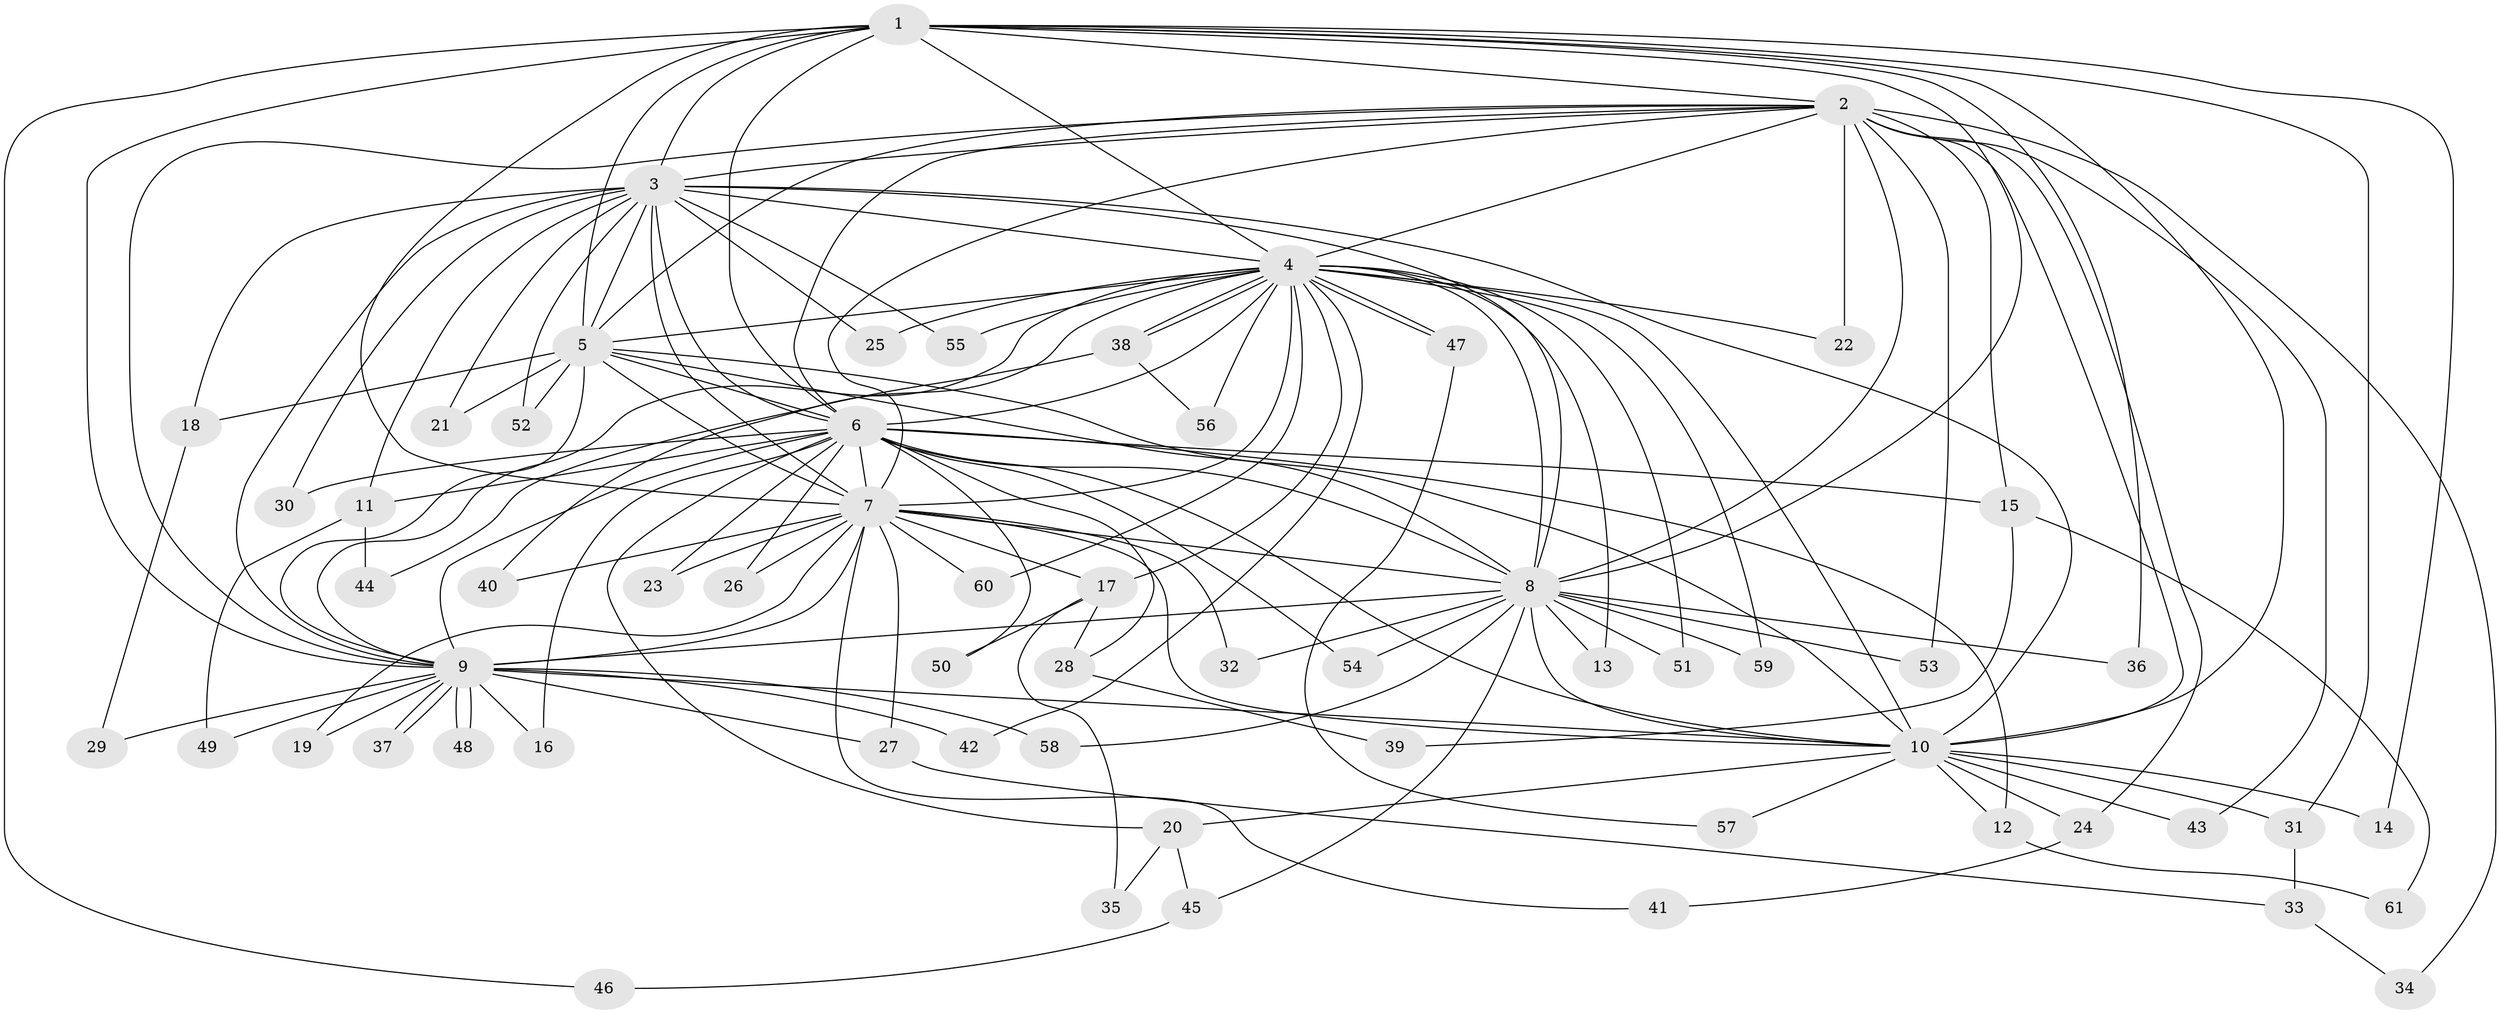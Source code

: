 // Generated by graph-tools (version 1.1) at 2025/01/03/09/25 03:01:15]
// undirected, 61 vertices, 147 edges
graph export_dot {
graph [start="1"]
  node [color=gray90,style=filled];
  1;
  2;
  3;
  4;
  5;
  6;
  7;
  8;
  9;
  10;
  11;
  12;
  13;
  14;
  15;
  16;
  17;
  18;
  19;
  20;
  21;
  22;
  23;
  24;
  25;
  26;
  27;
  28;
  29;
  30;
  31;
  32;
  33;
  34;
  35;
  36;
  37;
  38;
  39;
  40;
  41;
  42;
  43;
  44;
  45;
  46;
  47;
  48;
  49;
  50;
  51;
  52;
  53;
  54;
  55;
  56;
  57;
  58;
  59;
  60;
  61;
  1 -- 2;
  1 -- 3;
  1 -- 4;
  1 -- 5;
  1 -- 6;
  1 -- 7;
  1 -- 8;
  1 -- 9;
  1 -- 10;
  1 -- 14;
  1 -- 31;
  1 -- 36;
  1 -- 46;
  2 -- 3;
  2 -- 4;
  2 -- 5;
  2 -- 6;
  2 -- 7;
  2 -- 8;
  2 -- 9;
  2 -- 10;
  2 -- 15;
  2 -- 22;
  2 -- 24;
  2 -- 34;
  2 -- 43;
  2 -- 53;
  3 -- 4;
  3 -- 5;
  3 -- 6;
  3 -- 7;
  3 -- 8;
  3 -- 9;
  3 -- 10;
  3 -- 11;
  3 -- 18;
  3 -- 21;
  3 -- 25;
  3 -- 30;
  3 -- 52;
  3 -- 55;
  4 -- 5;
  4 -- 6;
  4 -- 7;
  4 -- 8;
  4 -- 9;
  4 -- 10;
  4 -- 13;
  4 -- 17;
  4 -- 22;
  4 -- 25;
  4 -- 38;
  4 -- 38;
  4 -- 40;
  4 -- 42;
  4 -- 47;
  4 -- 47;
  4 -- 51;
  4 -- 55;
  4 -- 56;
  4 -- 59;
  4 -- 60;
  5 -- 6;
  5 -- 7;
  5 -- 8;
  5 -- 9;
  5 -- 10;
  5 -- 18;
  5 -- 21;
  5 -- 52;
  6 -- 7;
  6 -- 8;
  6 -- 9;
  6 -- 10;
  6 -- 11;
  6 -- 12;
  6 -- 15;
  6 -- 16;
  6 -- 20;
  6 -- 23;
  6 -- 26;
  6 -- 28;
  6 -- 30;
  6 -- 50;
  6 -- 54;
  7 -- 8;
  7 -- 9;
  7 -- 10;
  7 -- 17;
  7 -- 19;
  7 -- 23;
  7 -- 26;
  7 -- 27;
  7 -- 32;
  7 -- 40;
  7 -- 41;
  7 -- 60;
  8 -- 9;
  8 -- 10;
  8 -- 13;
  8 -- 32;
  8 -- 36;
  8 -- 45;
  8 -- 51;
  8 -- 53;
  8 -- 54;
  8 -- 58;
  8 -- 59;
  9 -- 10;
  9 -- 16;
  9 -- 19;
  9 -- 27;
  9 -- 29;
  9 -- 37;
  9 -- 37;
  9 -- 42;
  9 -- 48;
  9 -- 48;
  9 -- 49;
  9 -- 58;
  10 -- 12;
  10 -- 14;
  10 -- 20;
  10 -- 24;
  10 -- 31;
  10 -- 43;
  10 -- 57;
  11 -- 44;
  11 -- 49;
  12 -- 61;
  15 -- 39;
  15 -- 61;
  17 -- 28;
  17 -- 35;
  17 -- 50;
  18 -- 29;
  20 -- 35;
  20 -- 45;
  24 -- 41;
  27 -- 33;
  28 -- 39;
  31 -- 33;
  33 -- 34;
  38 -- 44;
  38 -- 56;
  45 -- 46;
  47 -- 57;
}
